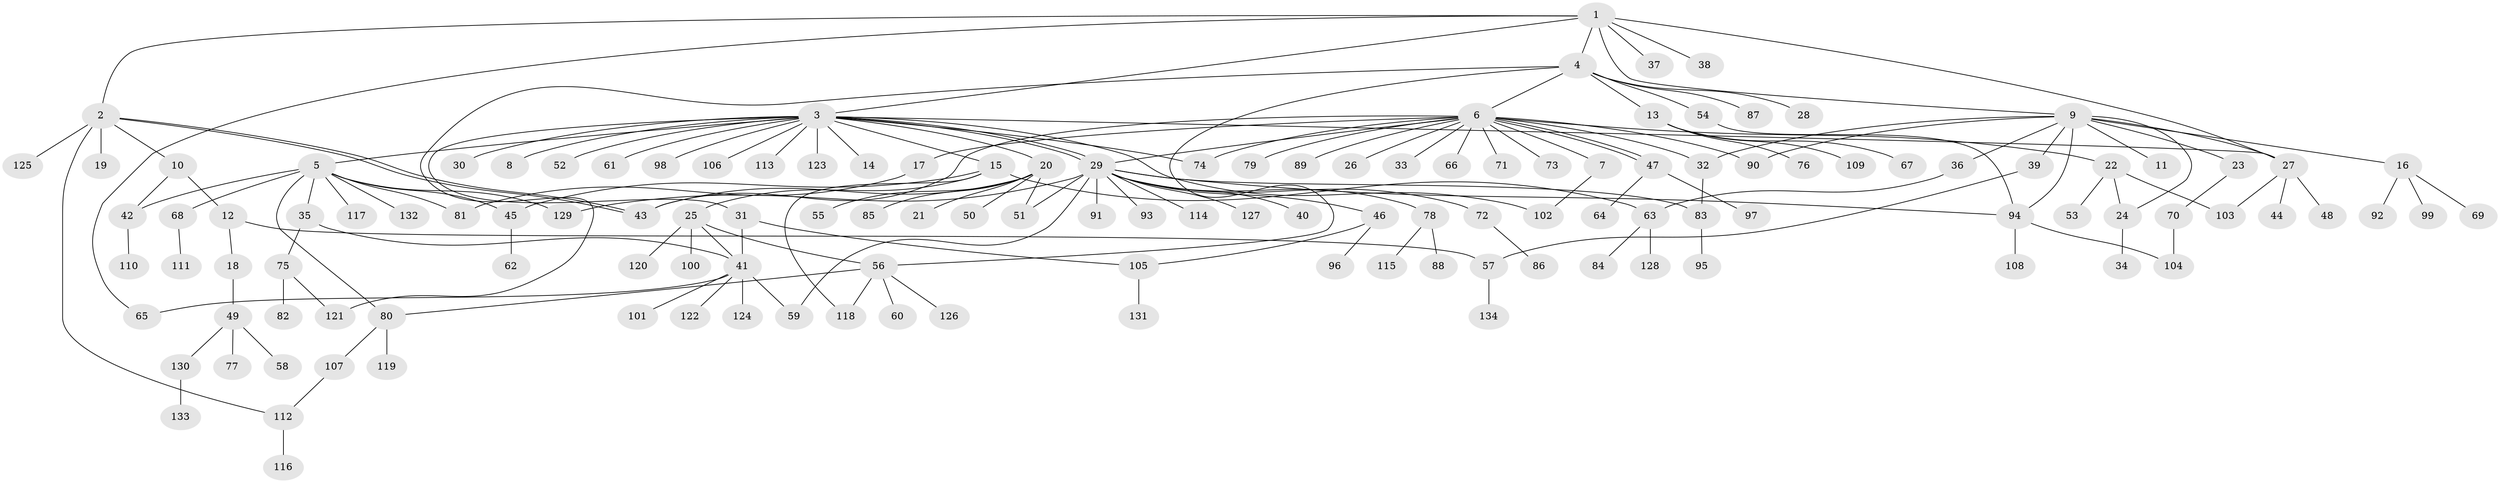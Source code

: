 // Generated by graph-tools (version 1.1) at 2025/35/03/09/25 02:35:42]
// undirected, 134 vertices, 168 edges
graph export_dot {
graph [start="1"]
  node [color=gray90,style=filled];
  1;
  2;
  3;
  4;
  5;
  6;
  7;
  8;
  9;
  10;
  11;
  12;
  13;
  14;
  15;
  16;
  17;
  18;
  19;
  20;
  21;
  22;
  23;
  24;
  25;
  26;
  27;
  28;
  29;
  30;
  31;
  32;
  33;
  34;
  35;
  36;
  37;
  38;
  39;
  40;
  41;
  42;
  43;
  44;
  45;
  46;
  47;
  48;
  49;
  50;
  51;
  52;
  53;
  54;
  55;
  56;
  57;
  58;
  59;
  60;
  61;
  62;
  63;
  64;
  65;
  66;
  67;
  68;
  69;
  70;
  71;
  72;
  73;
  74;
  75;
  76;
  77;
  78;
  79;
  80;
  81;
  82;
  83;
  84;
  85;
  86;
  87;
  88;
  89;
  90;
  91;
  92;
  93;
  94;
  95;
  96;
  97;
  98;
  99;
  100;
  101;
  102;
  103;
  104;
  105;
  106;
  107;
  108;
  109;
  110;
  111;
  112;
  113;
  114;
  115;
  116;
  117;
  118;
  119;
  120;
  121;
  122;
  123;
  124;
  125;
  126;
  127;
  128;
  129;
  130;
  131;
  132;
  133;
  134;
  1 -- 2;
  1 -- 3;
  1 -- 4;
  1 -- 9;
  1 -- 27;
  1 -- 37;
  1 -- 38;
  1 -- 65;
  2 -- 10;
  2 -- 19;
  2 -- 43;
  2 -- 43;
  2 -- 112;
  2 -- 125;
  3 -- 5;
  3 -- 8;
  3 -- 14;
  3 -- 15;
  3 -- 20;
  3 -- 27;
  3 -- 29;
  3 -- 29;
  3 -- 30;
  3 -- 31;
  3 -- 52;
  3 -- 61;
  3 -- 74;
  3 -- 98;
  3 -- 102;
  3 -- 106;
  3 -- 113;
  3 -- 123;
  4 -- 6;
  4 -- 13;
  4 -- 28;
  4 -- 54;
  4 -- 56;
  4 -- 87;
  4 -- 121;
  5 -- 35;
  5 -- 42;
  5 -- 45;
  5 -- 68;
  5 -- 80;
  5 -- 81;
  5 -- 117;
  5 -- 129;
  5 -- 132;
  6 -- 7;
  6 -- 17;
  6 -- 22;
  6 -- 26;
  6 -- 29;
  6 -- 32;
  6 -- 33;
  6 -- 43;
  6 -- 47;
  6 -- 47;
  6 -- 66;
  6 -- 71;
  6 -- 73;
  6 -- 74;
  6 -- 79;
  6 -- 89;
  6 -- 90;
  7 -- 102;
  9 -- 11;
  9 -- 16;
  9 -- 23;
  9 -- 24;
  9 -- 27;
  9 -- 32;
  9 -- 36;
  9 -- 39;
  9 -- 90;
  9 -- 94;
  10 -- 12;
  10 -- 42;
  12 -- 18;
  12 -- 57;
  13 -- 67;
  13 -- 76;
  13 -- 109;
  15 -- 25;
  15 -- 45;
  15 -- 63;
  15 -- 118;
  16 -- 69;
  16 -- 92;
  16 -- 99;
  17 -- 81;
  18 -- 49;
  20 -- 21;
  20 -- 43;
  20 -- 50;
  20 -- 51;
  20 -- 55;
  20 -- 85;
  22 -- 24;
  22 -- 53;
  22 -- 103;
  23 -- 70;
  24 -- 34;
  25 -- 41;
  25 -- 56;
  25 -- 100;
  25 -- 120;
  27 -- 44;
  27 -- 48;
  27 -- 103;
  29 -- 40;
  29 -- 46;
  29 -- 51;
  29 -- 59;
  29 -- 72;
  29 -- 78;
  29 -- 83;
  29 -- 91;
  29 -- 93;
  29 -- 94;
  29 -- 114;
  29 -- 127;
  29 -- 129;
  31 -- 41;
  31 -- 105;
  32 -- 83;
  35 -- 41;
  35 -- 75;
  36 -- 63;
  39 -- 57;
  41 -- 59;
  41 -- 65;
  41 -- 101;
  41 -- 122;
  41 -- 124;
  42 -- 110;
  45 -- 62;
  46 -- 96;
  46 -- 105;
  47 -- 64;
  47 -- 97;
  49 -- 58;
  49 -- 77;
  49 -- 130;
  54 -- 94;
  56 -- 60;
  56 -- 80;
  56 -- 118;
  56 -- 126;
  57 -- 134;
  63 -- 84;
  63 -- 128;
  68 -- 111;
  70 -- 104;
  72 -- 86;
  75 -- 82;
  75 -- 121;
  78 -- 88;
  78 -- 115;
  80 -- 107;
  80 -- 119;
  83 -- 95;
  94 -- 104;
  94 -- 108;
  105 -- 131;
  107 -- 112;
  112 -- 116;
  130 -- 133;
}
